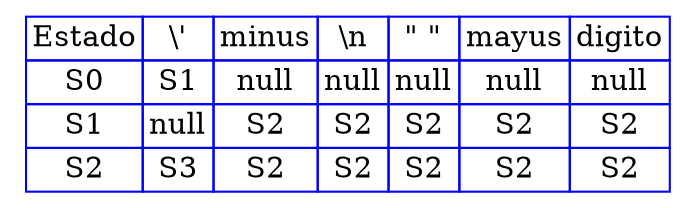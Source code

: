 digraph {

  tbl [

    shape=plaintext
    label=<
      <table border='0' cellborder='1' color='blue' cellspacing='0'>
<tr><td>Estado</td><td>\'</td><td>minus</td><td>\n</td><td>" "</td><td>mayus</td><td>digito</td></tr>
<tr><td>S0</td><td>S1</td><td>null</td><td>null</td><td>null</td><td>null</td><td>null</td></tr>
<tr><td>S1</td><td>null</td><td>S2</td><td>S2</td><td>S2</td><td>S2</td><td>S2</td></tr>
<tr><td>S2</td><td>S3</td><td>S2</td><td>S2</td><td>S2</td><td>S2</td><td>S2</td></tr>
</table>

    >];

}
